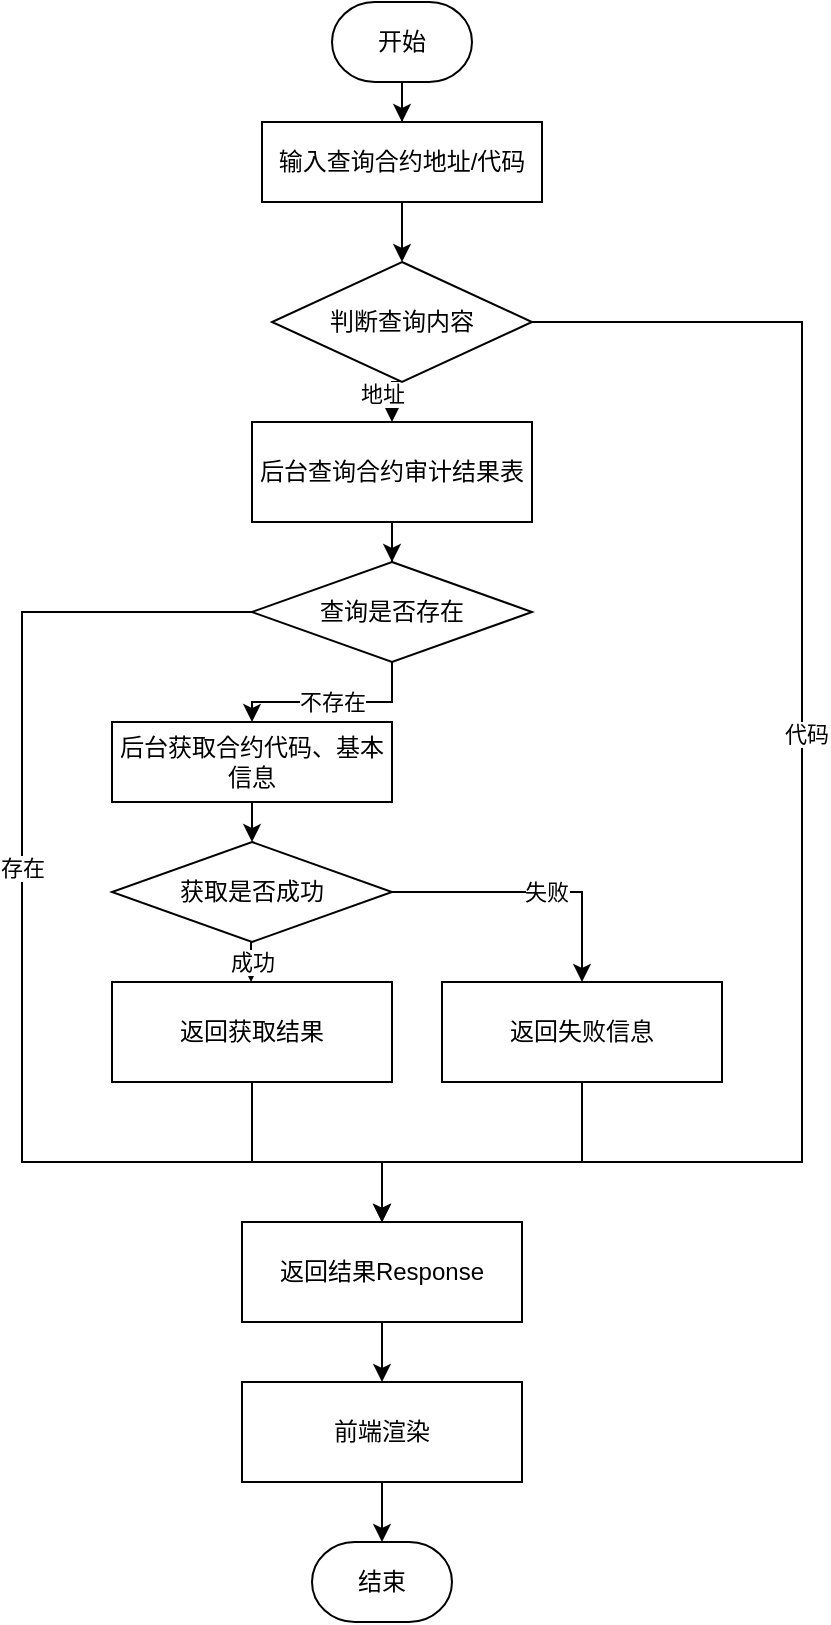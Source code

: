 <mxfile version="14.2.7" type="github">
  <diagram id="C5RBs43oDa-KdzZeNtuy" name="Page-1">
    <mxGraphModel dx="2031" dy="1109" grid="1" gridSize="10" guides="1" tooltips="1" connect="1" arrows="1" fold="1" page="1" pageScale="1" pageWidth="827" pageHeight="1169" math="0" shadow="0">
      <root>
        <mxCell id="WIyWlLk6GJQsqaUBKTNV-0" />
        <mxCell id="WIyWlLk6GJQsqaUBKTNV-1" parent="WIyWlLk6GJQsqaUBKTNV-0" />
        <mxCell id="D1-YBusbFk8xAOi95iSE-8" style="edgeStyle=orthogonalEdgeStyle;rounded=0;orthogonalLoop=1;jettySize=auto;html=1;exitX=0.5;exitY=1;exitDx=0;exitDy=0;entryX=0.5;entryY=0;entryDx=0;entryDy=0;entryPerimeter=0;" parent="WIyWlLk6GJQsqaUBKTNV-1" source="rcya9E5oRA_gAsHri4TT-1" target="D1-YBusbFk8xAOi95iSE-5" edge="1">
          <mxGeometry relative="1" as="geometry">
            <mxPoint x="515" y="110" as="sourcePoint" />
          </mxGeometry>
        </mxCell>
        <mxCell id="D1-YBusbFk8xAOi95iSE-3" value="结束" style="strokeWidth=1;html=1;shape=mxgraph.flowchart.terminator;whiteSpace=wrap;" parent="WIyWlLk6GJQsqaUBKTNV-1" vertex="1">
          <mxGeometry x="545" y="770" width="70" height="40" as="geometry" />
        </mxCell>
        <mxCell id="D1-YBusbFk8xAOi95iSE-14" style="edgeStyle=orthogonalEdgeStyle;rounded=0;orthogonalLoop=1;jettySize=auto;html=1;exitX=0.5;exitY=1;exitDx=0;exitDy=0;" parent="WIyWlLk6GJQsqaUBKTNV-1" source="D1-YBusbFk8xAOi95iSE-4" edge="1">
          <mxGeometry relative="1" as="geometry">
            <mxPoint x="515" y="420" as="targetPoint" />
          </mxGeometry>
        </mxCell>
        <mxCell id="D1-YBusbFk8xAOi95iSE-4" value="后台获取合约代码、基本信息" style="rounded=0;whiteSpace=wrap;html=1;absoluteArcSize=1;arcSize=14;strokeWidth=1;" parent="WIyWlLk6GJQsqaUBKTNV-1" vertex="1">
          <mxGeometry x="445" y="360" width="140" height="40" as="geometry" />
        </mxCell>
        <mxCell id="D1-YBusbFk8xAOi95iSE-6" style="edgeStyle=orthogonalEdgeStyle;rounded=0;orthogonalLoop=1;jettySize=auto;html=1;exitX=1;exitY=0.5;exitDx=0;exitDy=0;exitPerimeter=0;entryX=0.5;entryY=0;entryDx=0;entryDy=0;" parent="WIyWlLk6GJQsqaUBKTNV-1" source="D1-YBusbFk8xAOi95iSE-5" target="rcya9E5oRA_gAsHri4TT-2" edge="1">
          <mxGeometry relative="1" as="geometry">
            <Array as="points">
              <mxPoint x="790" y="160" />
              <mxPoint x="790" y="580" />
              <mxPoint x="580" y="580" />
            </Array>
            <mxPoint x="580" y="610" as="targetPoint" />
          </mxGeometry>
        </mxCell>
        <mxCell id="D1-YBusbFk8xAOi95iSE-7" value="代码" style="edgeLabel;html=1;align=center;verticalAlign=middle;resizable=0;points=[];" parent="D1-YBusbFk8xAOi95iSE-6" vertex="1" connectable="0">
          <mxGeometry x="-0.143" y="2" relative="1" as="geometry">
            <mxPoint as="offset" />
          </mxGeometry>
        </mxCell>
        <mxCell id="D1-YBusbFk8xAOi95iSE-12" value="地址" style="edgeStyle=orthogonalEdgeStyle;rounded=0;orthogonalLoop=1;jettySize=auto;html=1;exitX=0.5;exitY=1;exitDx=0;exitDy=0;exitPerimeter=0;entryX=0.5;entryY=0;entryDx=0;entryDy=0;" parent="WIyWlLk6GJQsqaUBKTNV-1" source="D1-YBusbFk8xAOi95iSE-5" target="rcya9E5oRA_gAsHri4TT-8" edge="1">
          <mxGeometry x="-0.142" y="-5" relative="1" as="geometry">
            <mxPoint x="540" y="310.0" as="sourcePoint" />
            <mxPoint as="offset" />
          </mxGeometry>
        </mxCell>
        <mxCell id="D1-YBusbFk8xAOi95iSE-5" value="&lt;div&gt;&lt;span&gt;判断查询内容&lt;/span&gt;&lt;br&gt;&lt;/div&gt;" style="strokeWidth=1;html=1;shape=mxgraph.flowchart.decision;whiteSpace=wrap;" parent="WIyWlLk6GJQsqaUBKTNV-1" vertex="1">
          <mxGeometry x="525" y="130" width="130" height="60" as="geometry" />
        </mxCell>
        <mxCell id="D1-YBusbFk8xAOi95iSE-17" value="成功" style="edgeStyle=orthogonalEdgeStyle;rounded=0;orthogonalLoop=1;jettySize=auto;html=1;exitX=0.5;exitY=1;exitDx=0;exitDy=0;entryX=0.5;entryY=0;entryDx=0;entryDy=0;" parent="WIyWlLk6GJQsqaUBKTNV-1" edge="1">
          <mxGeometry relative="1" as="geometry">
            <mxPoint x="514.5" y="470" as="sourcePoint" />
            <mxPoint x="514.5" y="490" as="targetPoint" />
          </mxGeometry>
        </mxCell>
        <mxCell id="D1-YBusbFk8xAOi95iSE-11" style="edgeStyle=orthogonalEdgeStyle;rounded=0;orthogonalLoop=1;jettySize=auto;html=1;exitX=0;exitY=0.5;exitDx=0;exitDy=0;exitPerimeter=0;" parent="WIyWlLk6GJQsqaUBKTNV-1" source="D1-YBusbFk8xAOi95iSE-10" edge="1">
          <mxGeometry relative="1" as="geometry">
            <mxPoint x="580" y="620" as="targetPoint" />
            <Array as="points">
              <mxPoint x="400" y="305" />
              <mxPoint x="400" y="580" />
              <mxPoint x="580" y="580" />
            </Array>
          </mxGeometry>
        </mxCell>
        <mxCell id="D1-YBusbFk8xAOi95iSE-15" value="存在" style="edgeLabel;html=1;align=center;verticalAlign=middle;resizable=0;points=[];" parent="D1-YBusbFk8xAOi95iSE-11" vertex="1" connectable="0">
          <mxGeometry x="-0.203" relative="1" as="geometry">
            <mxPoint as="offset" />
          </mxGeometry>
        </mxCell>
        <mxCell id="D1-YBusbFk8xAOi95iSE-13" value="不存在" style="edgeStyle=orthogonalEdgeStyle;rounded=0;orthogonalLoop=1;jettySize=auto;html=1;exitX=0.5;exitY=1;exitDx=0;exitDy=0;exitPerimeter=0;entryX=0.5;entryY=0;entryDx=0;entryDy=0;" parent="WIyWlLk6GJQsqaUBKTNV-1" source="D1-YBusbFk8xAOi95iSE-10" target="D1-YBusbFk8xAOi95iSE-4" edge="1">
          <mxGeometry relative="1" as="geometry" />
        </mxCell>
        <mxCell id="D1-YBusbFk8xAOi95iSE-10" value="查询是否存在" style="strokeWidth=1;html=1;shape=mxgraph.flowchart.decision;whiteSpace=wrap;" parent="WIyWlLk6GJQsqaUBKTNV-1" vertex="1">
          <mxGeometry x="515" y="280" width="140" height="50" as="geometry" />
        </mxCell>
        <mxCell id="rcya9E5oRA_gAsHri4TT-7" value="" style="edgeStyle=orthogonalEdgeStyle;rounded=0;orthogonalLoop=1;jettySize=auto;html=1;" edge="1" parent="WIyWlLk6GJQsqaUBKTNV-1" source="rcya9E5oRA_gAsHri4TT-0" target="rcya9E5oRA_gAsHri4TT-1">
          <mxGeometry relative="1" as="geometry" />
        </mxCell>
        <mxCell id="rcya9E5oRA_gAsHri4TT-0" value="开始" style="strokeWidth=1;html=1;shape=mxgraph.flowchart.terminator;whiteSpace=wrap;" vertex="1" parent="WIyWlLk6GJQsqaUBKTNV-1">
          <mxGeometry x="555" width="70" height="40" as="geometry" />
        </mxCell>
        <mxCell id="rcya9E5oRA_gAsHri4TT-1" value="输入查询合约地址/代码" style="rounded=0;whiteSpace=wrap;html=1;absoluteArcSize=1;arcSize=14;strokeWidth=1;" vertex="1" parent="WIyWlLk6GJQsqaUBKTNV-1">
          <mxGeometry x="520" y="60" width="140" height="40" as="geometry" />
        </mxCell>
        <mxCell id="rcya9E5oRA_gAsHri4TT-11" style="edgeStyle=orthogonalEdgeStyle;rounded=0;orthogonalLoop=1;jettySize=auto;html=1;exitX=0.5;exitY=1;exitDx=0;exitDy=0;entryX=0.5;entryY=0;entryDx=0;entryDy=0;" edge="1" parent="WIyWlLk6GJQsqaUBKTNV-1" source="rcya9E5oRA_gAsHri4TT-2" target="rcya9E5oRA_gAsHri4TT-3">
          <mxGeometry relative="1" as="geometry" />
        </mxCell>
        <mxCell id="rcya9E5oRA_gAsHri4TT-2" value="返回结果Response" style="rounded=0;whiteSpace=wrap;html=1;absoluteArcSize=1;arcSize=14;strokeWidth=1;" vertex="1" parent="WIyWlLk6GJQsqaUBKTNV-1">
          <mxGeometry x="510" y="610" width="140" height="50" as="geometry" />
        </mxCell>
        <mxCell id="rcya9E5oRA_gAsHri4TT-12" style="edgeStyle=orthogonalEdgeStyle;rounded=0;orthogonalLoop=1;jettySize=auto;html=1;exitX=0.5;exitY=1;exitDx=0;exitDy=0;" edge="1" parent="WIyWlLk6GJQsqaUBKTNV-1" source="rcya9E5oRA_gAsHri4TT-3" target="D1-YBusbFk8xAOi95iSE-3">
          <mxGeometry relative="1" as="geometry" />
        </mxCell>
        <mxCell id="rcya9E5oRA_gAsHri4TT-3" value="前端渲染" style="rounded=0;whiteSpace=wrap;html=1;absoluteArcSize=1;arcSize=14;strokeWidth=1;" vertex="1" parent="WIyWlLk6GJQsqaUBKTNV-1">
          <mxGeometry x="510" y="690" width="140" height="50" as="geometry" />
        </mxCell>
        <mxCell id="rcya9E5oRA_gAsHri4TT-13" style="edgeStyle=orthogonalEdgeStyle;rounded=0;orthogonalLoop=1;jettySize=auto;html=1;exitX=1;exitY=0.5;exitDx=0;exitDy=0;exitPerimeter=0;entryX=0.5;entryY=0;entryDx=0;entryDy=0;" edge="1" parent="WIyWlLk6GJQsqaUBKTNV-1" source="rcya9E5oRA_gAsHri4TT-4" target="rcya9E5oRA_gAsHri4TT-6">
          <mxGeometry relative="1" as="geometry" />
        </mxCell>
        <mxCell id="rcya9E5oRA_gAsHri4TT-14" value="失败" style="edgeLabel;html=1;align=center;verticalAlign=middle;resizable=0;points=[];" vertex="1" connectable="0" parent="rcya9E5oRA_gAsHri4TT-13">
          <mxGeometry x="0.092" relative="1" as="geometry">
            <mxPoint as="offset" />
          </mxGeometry>
        </mxCell>
        <mxCell id="rcya9E5oRA_gAsHri4TT-4" value="&lt;div&gt;获取是否成功&lt;/div&gt;" style="strokeWidth=1;html=1;shape=mxgraph.flowchart.decision;whiteSpace=wrap;" vertex="1" parent="WIyWlLk6GJQsqaUBKTNV-1">
          <mxGeometry x="445" y="420" width="140" height="50" as="geometry" />
        </mxCell>
        <mxCell id="rcya9E5oRA_gAsHri4TT-15" style="edgeStyle=orthogonalEdgeStyle;rounded=0;orthogonalLoop=1;jettySize=auto;html=1;exitX=0.5;exitY=1;exitDx=0;exitDy=0;" edge="1" parent="WIyWlLk6GJQsqaUBKTNV-1" source="rcya9E5oRA_gAsHri4TT-5" target="rcya9E5oRA_gAsHri4TT-2">
          <mxGeometry relative="1" as="geometry">
            <Array as="points">
              <mxPoint x="515" y="580" />
              <mxPoint x="580" y="580" />
            </Array>
          </mxGeometry>
        </mxCell>
        <mxCell id="rcya9E5oRA_gAsHri4TT-5" value="返回获取结果" style="rounded=0;whiteSpace=wrap;html=1;absoluteArcSize=1;arcSize=14;strokeWidth=1;" vertex="1" parent="WIyWlLk6GJQsqaUBKTNV-1">
          <mxGeometry x="445" y="490" width="140" height="50" as="geometry" />
        </mxCell>
        <mxCell id="rcya9E5oRA_gAsHri4TT-17" style="edgeStyle=orthogonalEdgeStyle;rounded=0;orthogonalLoop=1;jettySize=auto;html=1;" edge="1" parent="WIyWlLk6GJQsqaUBKTNV-1" source="rcya9E5oRA_gAsHri4TT-6">
          <mxGeometry relative="1" as="geometry">
            <mxPoint x="580" y="610" as="targetPoint" />
            <Array as="points">
              <mxPoint x="680" y="580" />
              <mxPoint x="580" y="580" />
            </Array>
          </mxGeometry>
        </mxCell>
        <mxCell id="rcya9E5oRA_gAsHri4TT-6" value="返回失败信息" style="rounded=0;whiteSpace=wrap;html=1;absoluteArcSize=1;arcSize=14;strokeWidth=1;" vertex="1" parent="WIyWlLk6GJQsqaUBKTNV-1">
          <mxGeometry x="610" y="490" width="140" height="50" as="geometry" />
        </mxCell>
        <mxCell id="rcya9E5oRA_gAsHri4TT-10" value="" style="edgeStyle=orthogonalEdgeStyle;rounded=0;orthogonalLoop=1;jettySize=auto;html=1;" edge="1" parent="WIyWlLk6GJQsqaUBKTNV-1" source="rcya9E5oRA_gAsHri4TT-8" target="D1-YBusbFk8xAOi95iSE-10">
          <mxGeometry relative="1" as="geometry" />
        </mxCell>
        <mxCell id="rcya9E5oRA_gAsHri4TT-8" value="后台查询合约审计结果表" style="rounded=0;whiteSpace=wrap;html=1;absoluteArcSize=1;arcSize=14;strokeWidth=1;" vertex="1" parent="WIyWlLk6GJQsqaUBKTNV-1">
          <mxGeometry x="515" y="210" width="140" height="50" as="geometry" />
        </mxCell>
      </root>
    </mxGraphModel>
  </diagram>
</mxfile>
